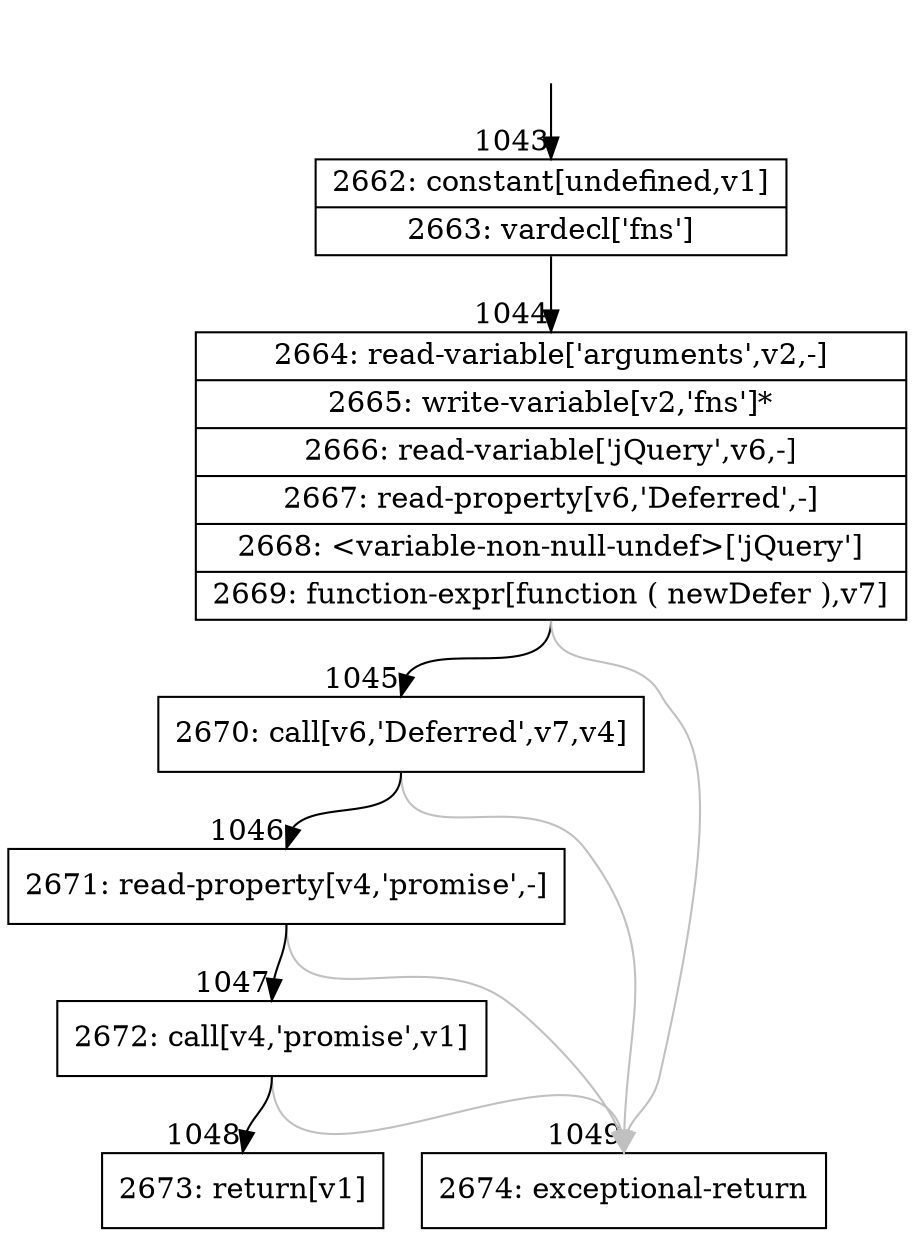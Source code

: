 digraph {
rankdir="TD"
BB_entry78[shape=none,label=""];
BB_entry78 -> BB1043 [tailport=s, headport=n, headlabel="    1043"]
BB1043 [shape=record label="{2662: constant[undefined,v1]|2663: vardecl['fns']}" ] 
BB1043 -> BB1044 [tailport=s, headport=n, headlabel="      1044"]
BB1044 [shape=record label="{2664: read-variable['arguments',v2,-]|2665: write-variable[v2,'fns']*|2666: read-variable['jQuery',v6,-]|2667: read-property[v6,'Deferred',-]|2668: \<variable-non-null-undef\>['jQuery']|2669: function-expr[function ( newDefer ),v7]}" ] 
BB1044 -> BB1045 [tailport=s, headport=n, headlabel="      1045"]
BB1044 -> BB1049 [tailport=s, headport=n, color=gray, headlabel="      1049"]
BB1045 [shape=record label="{2670: call[v6,'Deferred',v7,v4]}" ] 
BB1045 -> BB1046 [tailport=s, headport=n, headlabel="      1046"]
BB1045 -> BB1049 [tailport=s, headport=n, color=gray]
BB1046 [shape=record label="{2671: read-property[v4,'promise',-]}" ] 
BB1046 -> BB1047 [tailport=s, headport=n, headlabel="      1047"]
BB1046 -> BB1049 [tailport=s, headport=n, color=gray]
BB1047 [shape=record label="{2672: call[v4,'promise',v1]}" ] 
BB1047 -> BB1048 [tailport=s, headport=n, headlabel="      1048"]
BB1047 -> BB1049 [tailport=s, headport=n, color=gray]
BB1048 [shape=record label="{2673: return[v1]}" ] 
BB1049 [shape=record label="{2674: exceptional-return}" ] 
}
